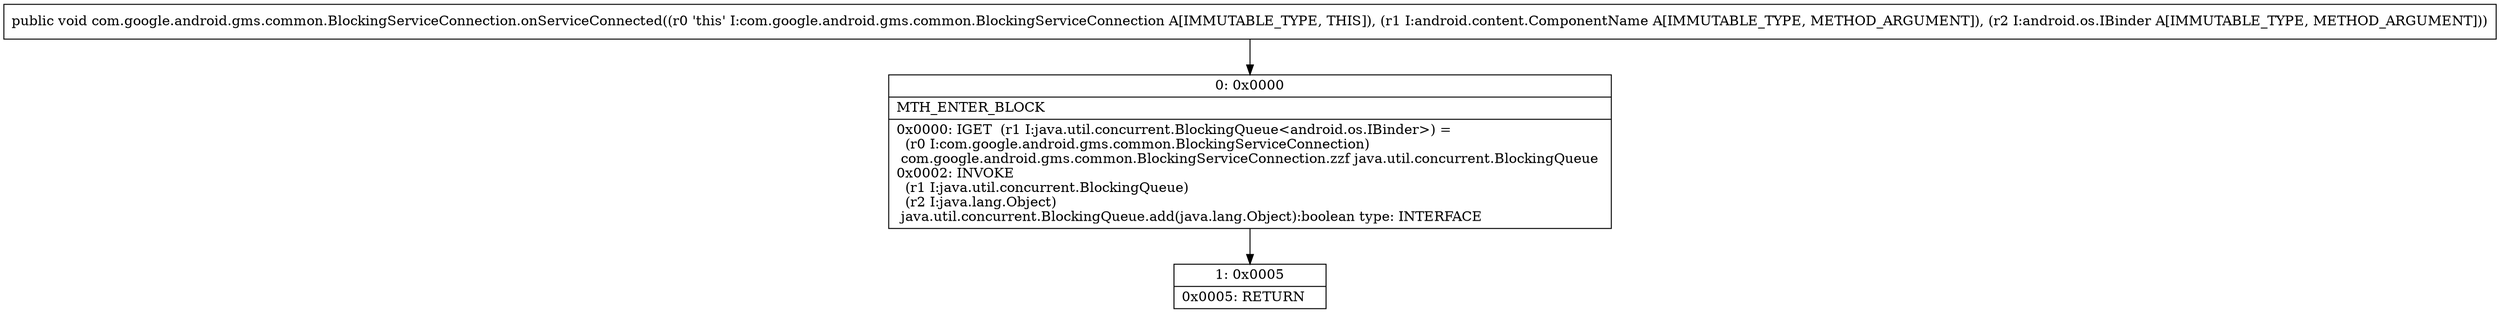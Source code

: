 digraph "CFG forcom.google.android.gms.common.BlockingServiceConnection.onServiceConnected(Landroid\/content\/ComponentName;Landroid\/os\/IBinder;)V" {
Node_0 [shape=record,label="{0\:\ 0x0000|MTH_ENTER_BLOCK\l|0x0000: IGET  (r1 I:java.util.concurrent.BlockingQueue\<android.os.IBinder\>) = \l  (r0 I:com.google.android.gms.common.BlockingServiceConnection)\l com.google.android.gms.common.BlockingServiceConnection.zzf java.util.concurrent.BlockingQueue \l0x0002: INVOKE  \l  (r1 I:java.util.concurrent.BlockingQueue)\l  (r2 I:java.lang.Object)\l java.util.concurrent.BlockingQueue.add(java.lang.Object):boolean type: INTERFACE \l}"];
Node_1 [shape=record,label="{1\:\ 0x0005|0x0005: RETURN   \l}"];
MethodNode[shape=record,label="{public void com.google.android.gms.common.BlockingServiceConnection.onServiceConnected((r0 'this' I:com.google.android.gms.common.BlockingServiceConnection A[IMMUTABLE_TYPE, THIS]), (r1 I:android.content.ComponentName A[IMMUTABLE_TYPE, METHOD_ARGUMENT]), (r2 I:android.os.IBinder A[IMMUTABLE_TYPE, METHOD_ARGUMENT])) }"];
MethodNode -> Node_0;
Node_0 -> Node_1;
}

